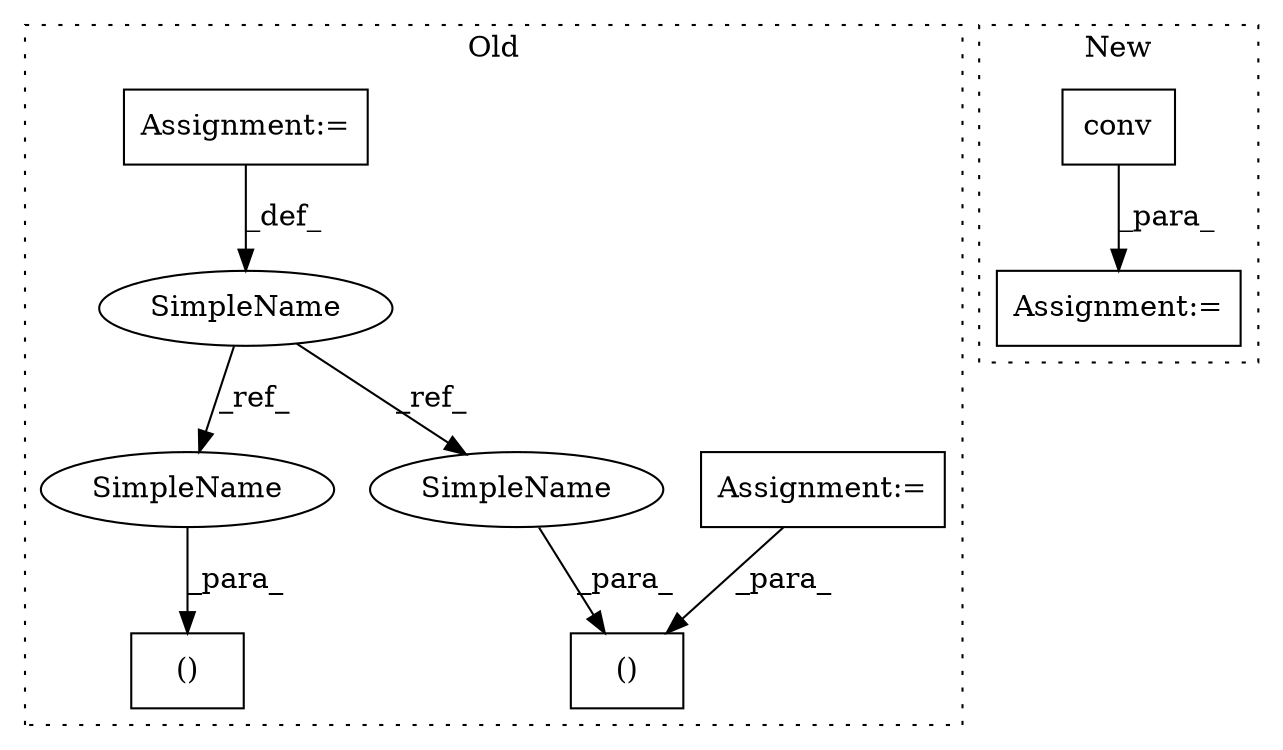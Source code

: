 digraph G {
subgraph cluster0 {
1 [label="()" a="106" s="296" l="36" shape="box"];
4 [label="Assignment:=" a="7" s="233" l="12" shape="box"];
5 [label="Assignment:=" a="7" s="274" l="11" shape="box"];
6 [label="()" a="106" s="613" l="33" shape="box"];
7 [label="SimpleName" a="42" s="274" l="11" shape="ellipse"];
8 [label="SimpleName" a="42" s="635" l="11" shape="ellipse"];
9 [label="SimpleName" a="42" s="296" l="11" shape="ellipse"];
label = "Old";
style="dotted";
}
subgraph cluster1 {
2 [label="conv" a="32" s="586,603" l="5,1" shape="box"];
3 [label="Assignment:=" a="7" s="585" l="1" shape="box"];
label = "New";
style="dotted";
}
2 -> 3 [label="_para_"];
4 -> 1 [label="_para_"];
5 -> 7 [label="_def_"];
7 -> 8 [label="_ref_"];
7 -> 9 [label="_ref_"];
8 -> 6 [label="_para_"];
9 -> 1 [label="_para_"];
}